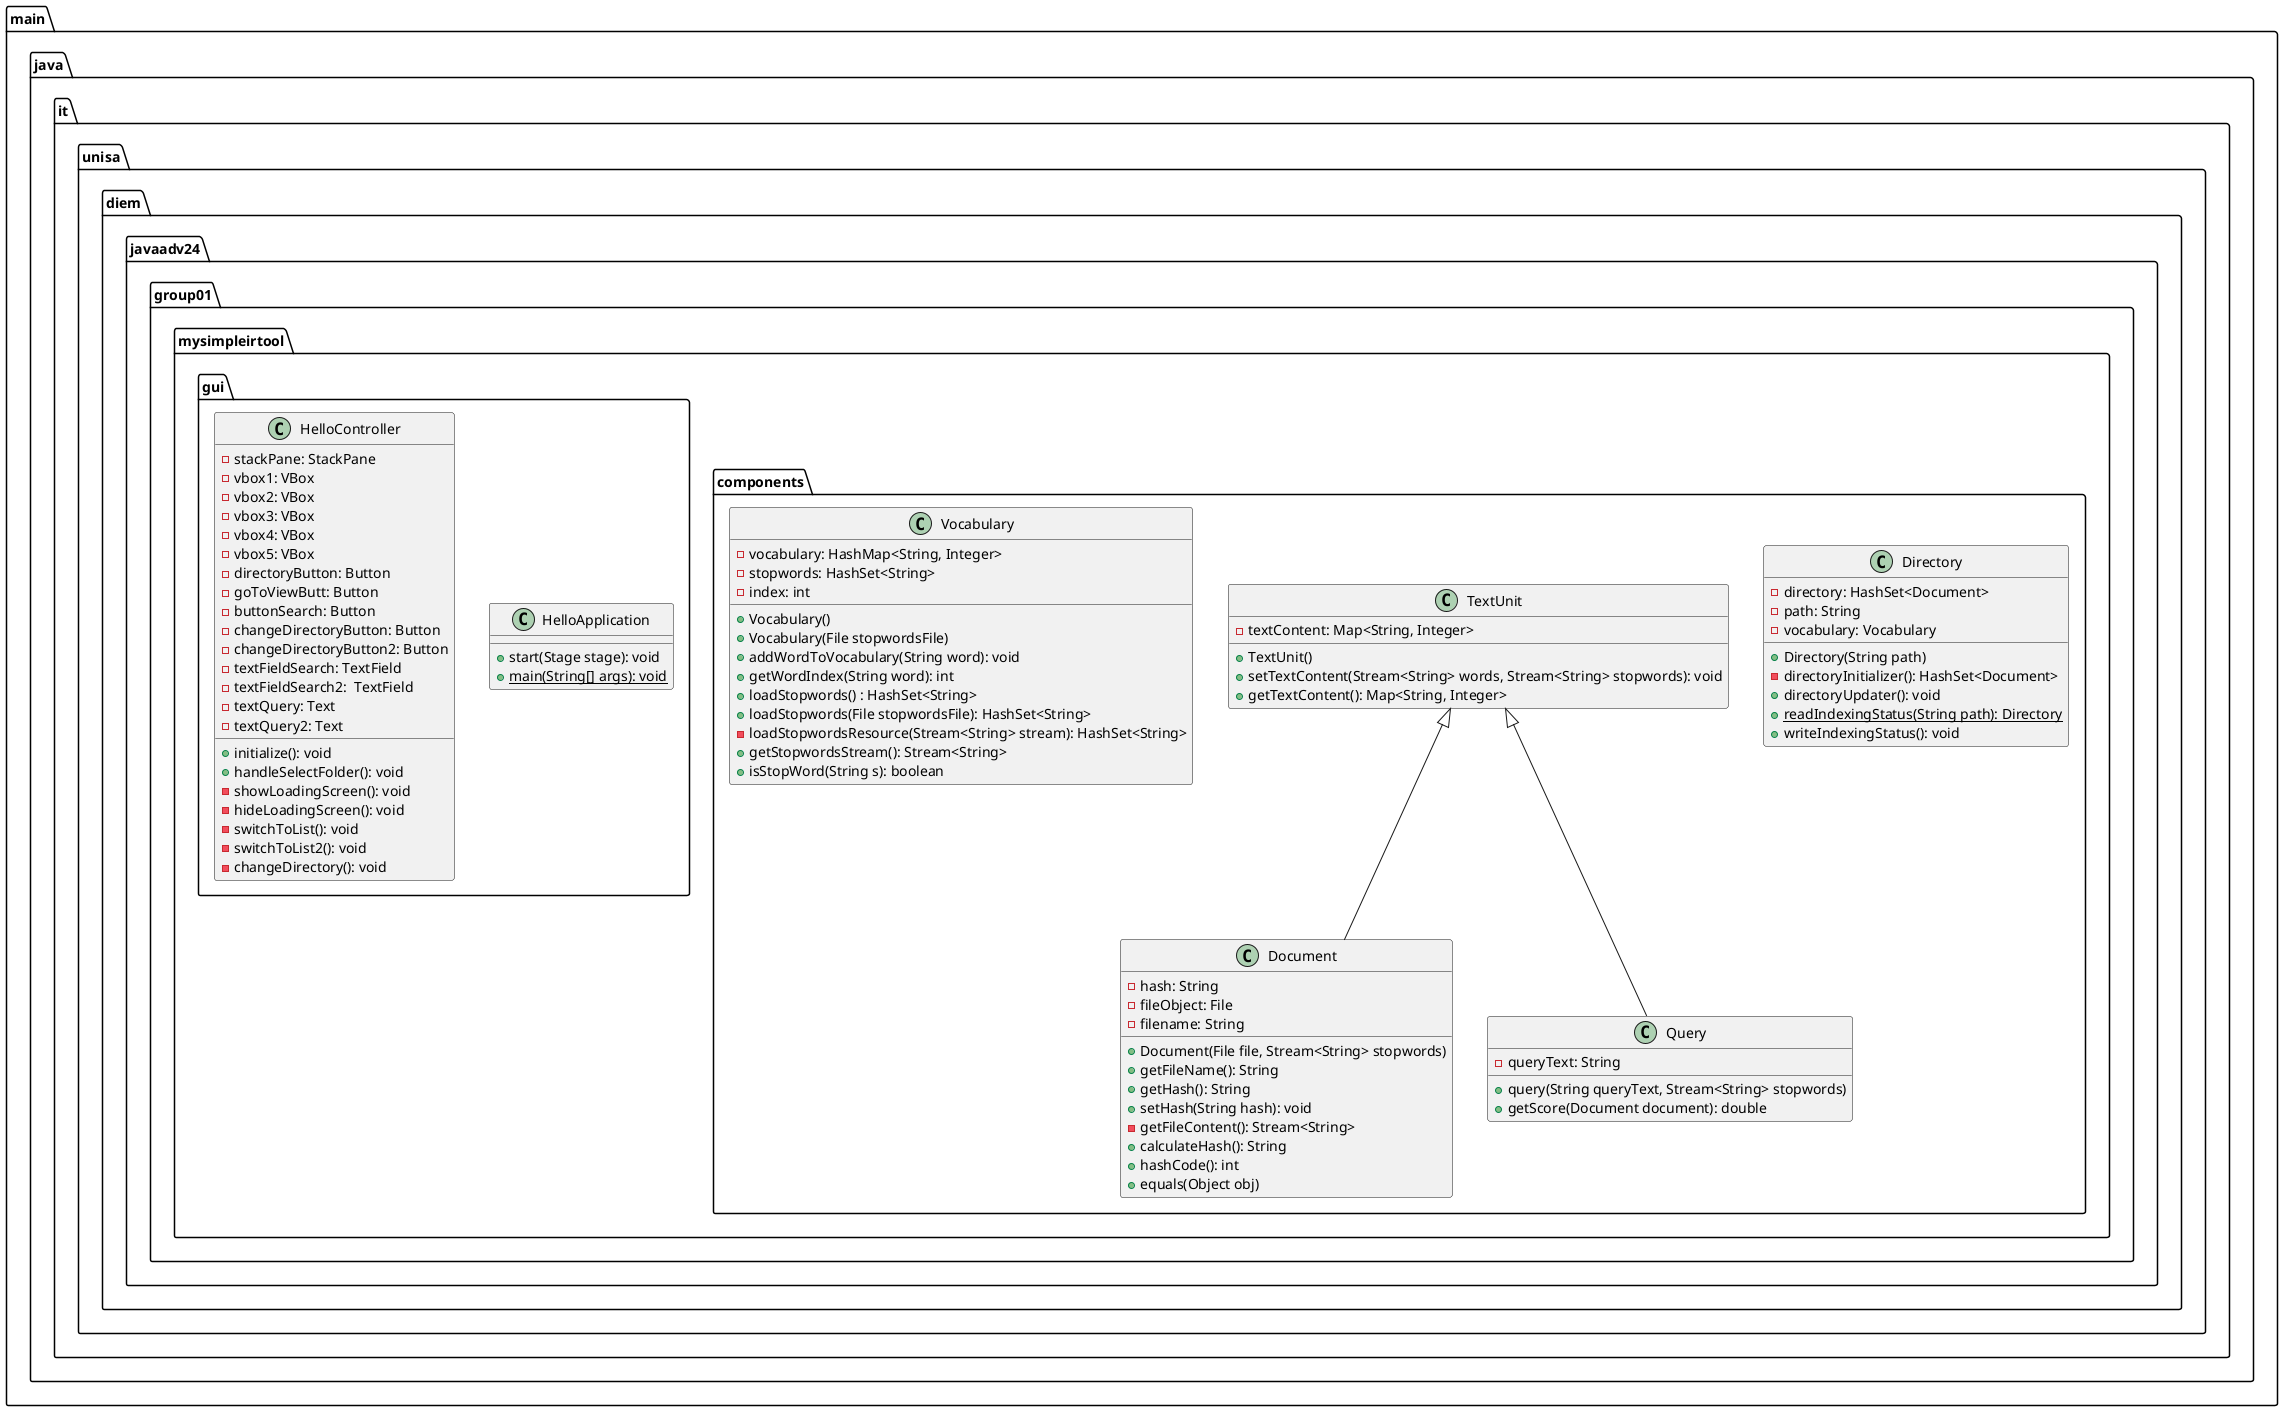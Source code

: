@startuml
package main {
    package java {
        package it {
            package unisa {
                package diem {
                    package javaadv24 {
                        package group01 {
                            package mysimpleirtool {
                                package components {
                                    class Directory {
                                        -directory: HashSet<Document>
                                        -path: String
                                        -vocabulary: Vocabulary
                                        +Directory(String path)
                                        -directoryInitializer(): HashSet<Document>
                                        +directoryUpdater(): void
                                        +{static} readIndexingStatus(String path): Directory
                                        +writeIndexingStatus(): void
                                    }
                                    class Document {
                                        -hash: String
                                        -fileObject: File
                                        -filename: String
                                        +Document(File file, Stream<String> stopwords)
                                        +getFileName(): String
                                        +getHash(): String
                                        +setHash(String hash): void
                                        -getFileContent(): Stream<String>
                                        +calculateHash(): String
                                        +hashCode(): int
                                        +equals(Object obj)
                                    }
                                    class Query{
                                        -queryText: String
                                        +query(String queryText, Stream<String> stopwords)
                                        +getScore(Document document): double
                                        }
                                    class TextUnit{
                                        -textContent: Map<String, Integer>
                                        +TextUnit()
                                        +setTextContent(Stream<String> words, Stream<String> stopwords): void
                                        +getTextContent(): Map<String, Integer>
                                    }
                                    class Vocabulary{
                                        -vocabulary: HashMap<String, Integer>
                                        -stopwords: HashSet<String>
                                        -index: int
                                        +Vocabulary()
                                        +Vocabulary(File stopwordsFile)
                                        +addWordToVocabulary(String word): void
                                        +getWordIndex(String word): int
                                        +loadStopwords() : HashSet<String>
                                        +loadStopwords(File stopwordsFile): HashSet<String>
                                        -loadStopwordsResource(Stream<String> stream): HashSet<String>
                                        +getStopwordsStream(): Stream<String>
                                        +isStopWord(String s): boolean
                                    }
                                    TextUnit<|-- Document
                                    TextUnit<|-- Query
                                }


                            package gui {
                                class HelloApplication {
                                    +start(Stage stage): void
                                    +{static} main(String[] args): void
                                }
                                class HelloController {
                                            -stackPane: StackPane
                                            -vbox1: VBox
                                            -vbox2: VBox
                                            -vbox3: VBox
                                            -vbox4: VBox
                                            -vbox5: VBox
                                            -directoryButton: Button
                                            -goToViewButt: Button
                                            -buttonSearch: Button
                                            -changeDirectoryButton: Button
                                            -changeDirectoryButton2: Button
                                            -textFieldSearch: TextField
                                            -textFieldSearch2:  TextField
                                            -textQuery: Text
                                            -textQuery2: Text
                                            +initialize(): void
                                            +handleSelectFolder(): void
                                            -showLoadingScreen(): void
                                            -hideLoadingScreen(): void
                                            -switchToList(): void
                                            -switchToList2(): void
                                            -changeDirectory(): void
                                }
                                }
                            }
                        }
                    }
                }
            }
        }
    }
}
@enduml
